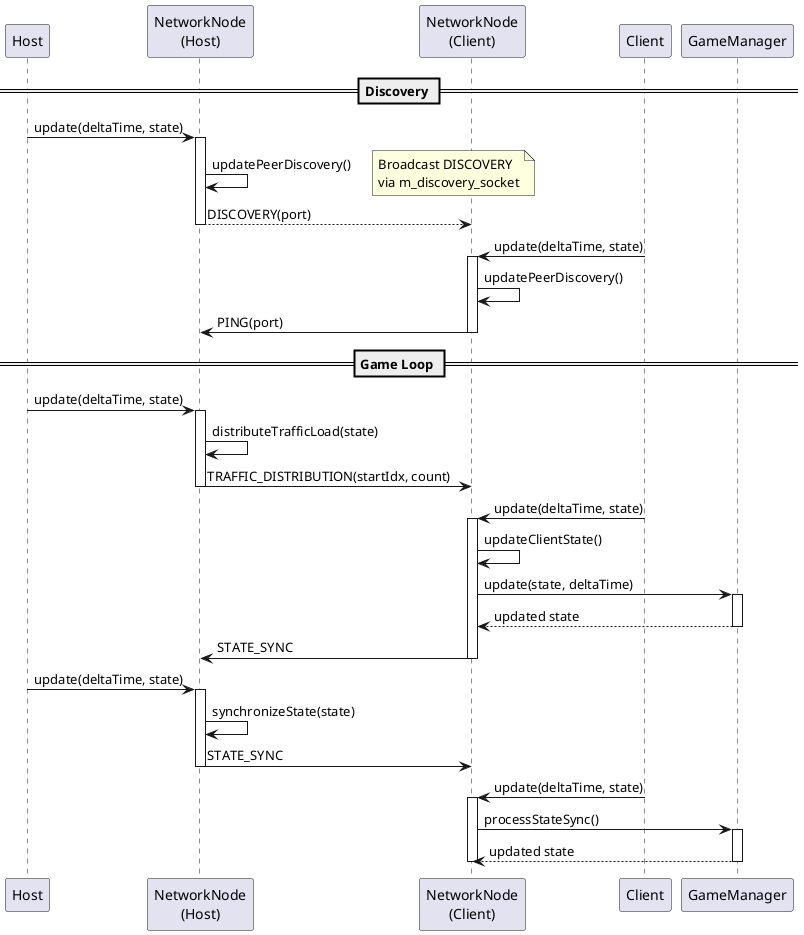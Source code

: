 @startuml
participant Host
participant "NetworkNode\n(Host)" as NodeH
participant "NetworkNode\n(Client)" as NodeC
participant Client
participant GameManager

== Discovery ==
Host -> NodeH: update(deltaTime, state)
activate NodeH
NodeH -> NodeH: updatePeerDiscovery()
note right: Broadcast DISCOVERY\nvia m_discovery_socket
NodeH --> NodeC: DISCOVERY(port)
deactivate NodeH

Client -> NodeC: update(deltaTime, state)
activate NodeC
NodeC -> NodeC: updatePeerDiscovery()
NodeC -> NodeH: PING(port)
deactivate NodeC

== Game Loop ==
Host -> NodeH: update(deltaTime, state)
activate NodeH
NodeH -> NodeH: distributeTrafficLoad(state)
NodeH -> NodeC: TRAFFIC_DISTRIBUTION(startIdx, count)
deactivate NodeH

Client -> NodeC: update(deltaTime, state)
activate NodeC
NodeC -> NodeC: updateClientState()
NodeC -> GameManager: update(state, deltaTime)
activate GameManager
GameManager --> NodeC: updated state
deactivate GameManager
NodeC -> NodeH: STATE_SYNC
deactivate NodeC

Host -> NodeH: update(deltaTime, state)
activate NodeH
NodeH -> NodeH: synchronizeState(state)
NodeH -> NodeC: STATE_SYNC
deactivate NodeH

Client -> NodeC: update(deltaTime, state)
activate NodeC
NodeC -> GameManager: processStateSync()
activate GameManager
GameManager --> NodeC: updated state
deactivate GameManager
deactivate NodeC
@enduml
